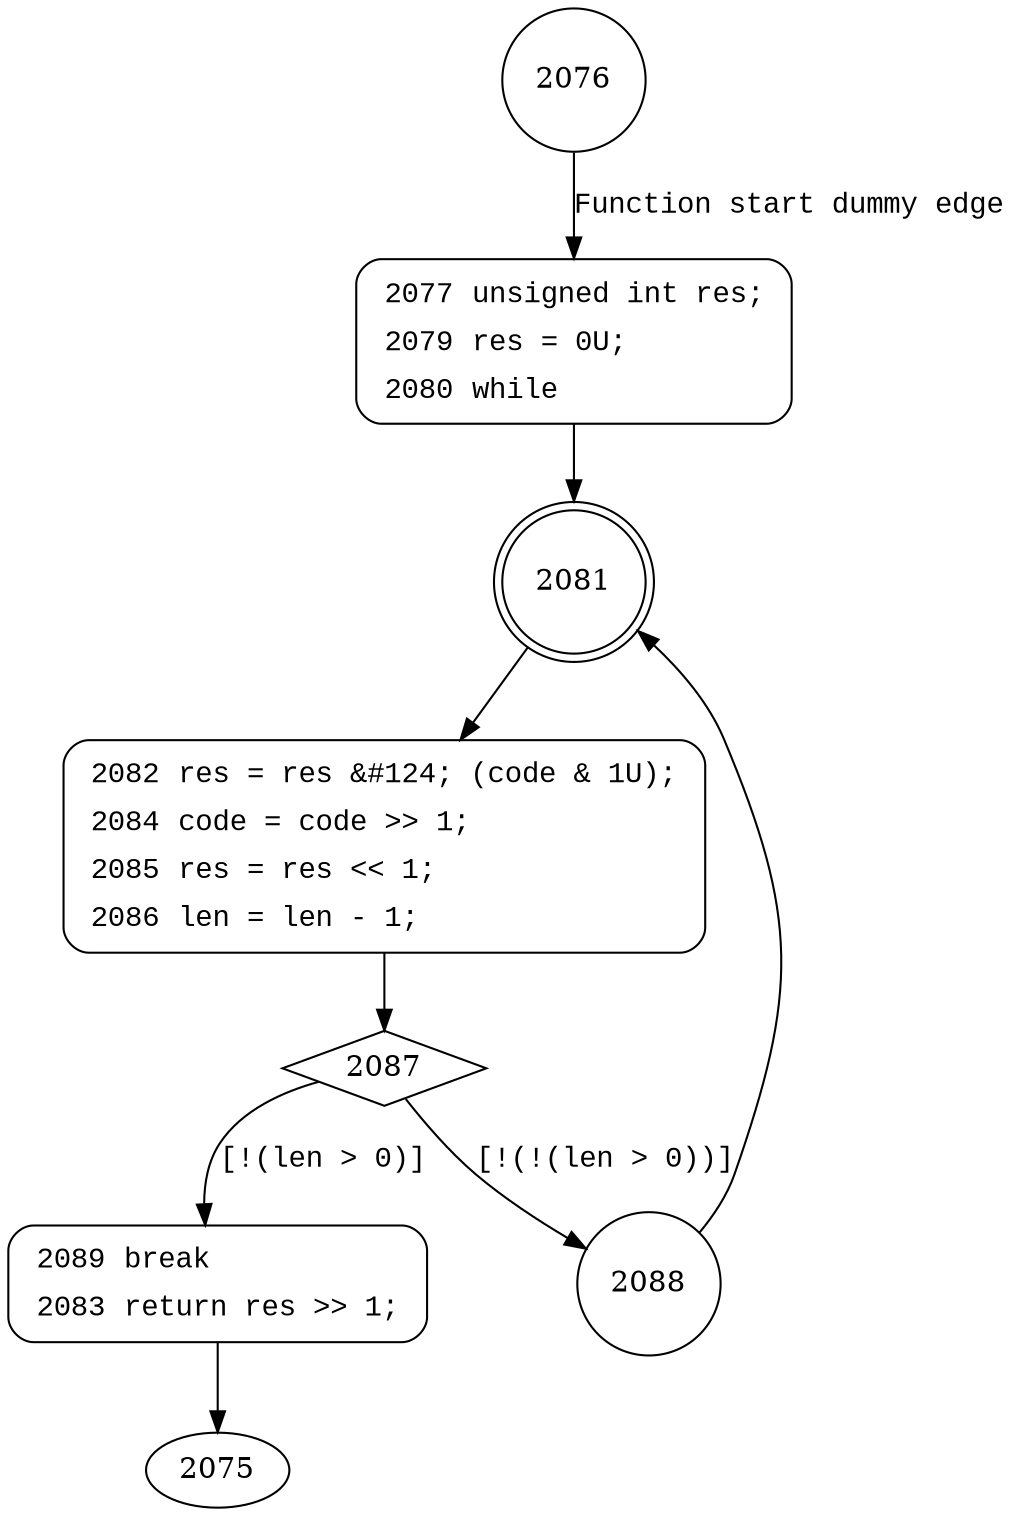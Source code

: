 digraph bi_reverse {
2076 [shape="circle"]
2077 [shape="circle"]
2081 [shape="doublecircle"]
2082 [shape="circle"]
2087 [shape="diamond"]
2088 [shape="circle"]
2089 [shape="circle"]
2077 [style="filled,bold" penwidth="1" fillcolor="white" fontname="Courier New" shape="Mrecord" label=<<table border="0" cellborder="0" cellpadding="3" bgcolor="white"><tr><td align="right">2077</td><td align="left">unsigned int res;</td></tr><tr><td align="right">2079</td><td align="left">res = 0U;</td></tr><tr><td align="right">2080</td><td align="left">while</td></tr></table>>]
2077 -> 2081[label=""]
2082 [style="filled,bold" penwidth="1" fillcolor="white" fontname="Courier New" shape="Mrecord" label=<<table border="0" cellborder="0" cellpadding="3" bgcolor="white"><tr><td align="right">2082</td><td align="left">res = res &amp;#124; (code &amp; 1U);</td></tr><tr><td align="right">2084</td><td align="left">code = code &gt;&gt; 1;</td></tr><tr><td align="right">2085</td><td align="left">res = res &lt;&lt; 1;</td></tr><tr><td align="right">2086</td><td align="left">len = len - 1;</td></tr></table>>]
2082 -> 2087[label=""]
2089 [style="filled,bold" penwidth="1" fillcolor="white" fontname="Courier New" shape="Mrecord" label=<<table border="0" cellborder="0" cellpadding="3" bgcolor="white"><tr><td align="right">2089</td><td align="left">break</td></tr><tr><td align="right">2083</td><td align="left">return res &gt;&gt; 1;</td></tr></table>>]
2089 -> 2075[label=""]
2076 -> 2077 [label="Function start dummy edge" fontname="Courier New"]
2081 -> 2082 [label="" fontname="Courier New"]
2087 -> 2088 [label="[!(!(len > 0))]" fontname="Courier New"]
2087 -> 2089 [label="[!(len > 0)]" fontname="Courier New"]
2088 -> 2081 [label="" fontname="Courier New"]
}